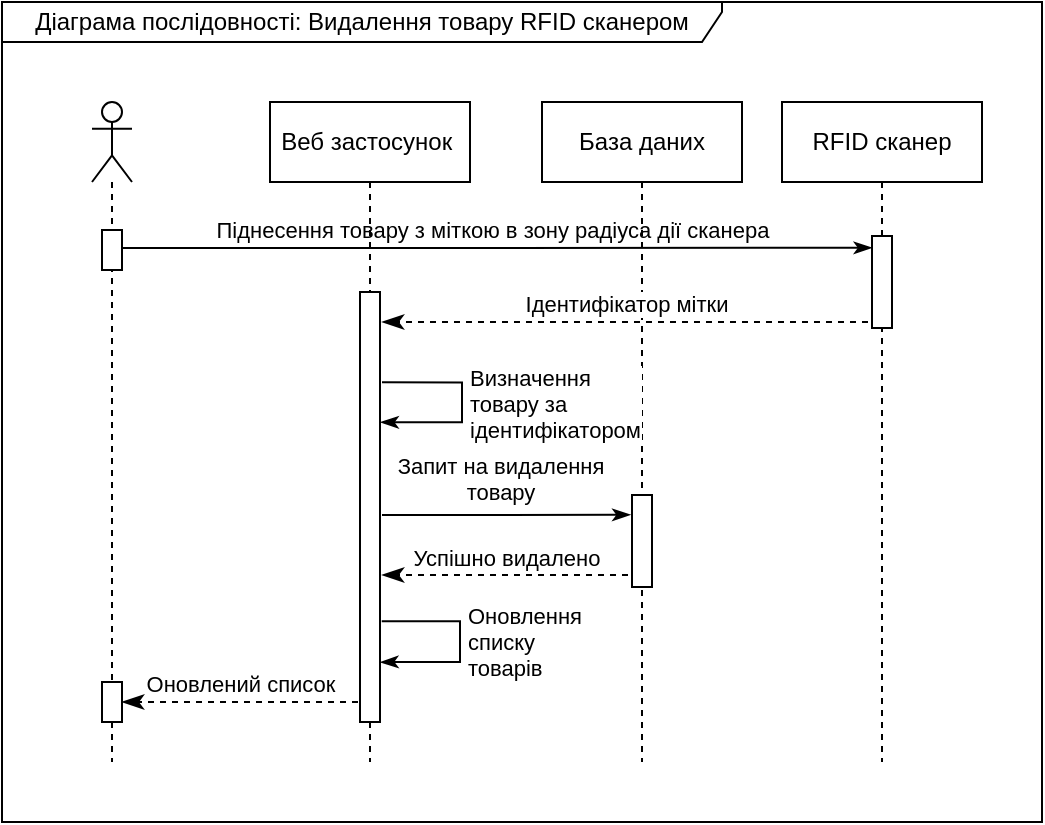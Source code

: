 <mxfile version="12.3.0" type="device" pages="1"><diagram id="11mvGvtaKFrbVYMu2Vqn" name="Page-1"><mxGraphModel dx="1426" dy="299" grid="1" gridSize="10" guides="1" tooltips="1" connect="1" arrows="1" fold="1" page="1" pageScale="1" pageWidth="827" pageHeight="1169" math="0" shadow="0"><root><mxCell id="0"/><mxCell id="1" parent="0"/><mxCell id="BQjHS3zT5pgYZVOOXINB-1" value="Діаграма послідовності: Видалення товару RFID&amp;nbsp;сканером" style="shape=umlFrame;whiteSpace=wrap;html=1;width=360;height=20;" parent="1" vertex="1"><mxGeometry x="-90" y="20" width="520" height="410" as="geometry"/></mxCell><mxCell id="BQjHS3zT5pgYZVOOXINB-19" value="&lt;div style=&quot;text-align: left&quot;&gt;Піднесення товару з міткою в зону радіуса дії сканера&lt;/div&gt;" style="html=1;verticalAlign=bottom;endArrow=classicThin;endFill=1;entryX=-0.007;entryY=0.128;entryDx=0;entryDy=0;entryPerimeter=0;" parent="1" edge="1" target="BQjHS3zT5pgYZVOOXINB-31"><mxGeometry width="80" relative="1" as="geometry"><mxPoint x="-35.333" y="143" as="sourcePoint"/><mxPoint x="340" y="143" as="targetPoint"/><Array as="points"><mxPoint x="10" y="143"/><mxPoint x="60" y="143"/></Array></mxGeometry></mxCell><mxCell id="BQjHS3zT5pgYZVOOXINB-2" value="Веб застосунок&amp;nbsp;" style="shape=umlLifeline;perimeter=lifelinePerimeter;whiteSpace=wrap;html=1;container=1;collapsible=0;recursiveResize=0;outlineConnect=0;" parent="1" vertex="1"><mxGeometry x="44" y="70" width="100" height="330" as="geometry"/></mxCell><mxCell id="BQjHS3zT5pgYZVOOXINB-29" value="" style="html=1;points=[];perimeter=orthogonalPerimeter;" parent="BQjHS3zT5pgYZVOOXINB-2" vertex="1"><mxGeometry x="45" y="95" width="10" height="215" as="geometry"/></mxCell><mxCell id="BQjHS3zT5pgYZVOOXINB-5" value="RFID сканер" style="shape=umlLifeline;perimeter=lifelinePerimeter;whiteSpace=wrap;html=1;container=1;collapsible=0;recursiveResize=0;outlineConnect=0;" parent="1" vertex="1"><mxGeometry x="300" y="70" width="100" height="330" as="geometry"/></mxCell><mxCell id="BQjHS3zT5pgYZVOOXINB-31" value="" style="html=1;points=[];perimeter=orthogonalPerimeter;" parent="BQjHS3zT5pgYZVOOXINB-5" vertex="1"><mxGeometry x="45" y="67" width="10" height="46" as="geometry"/></mxCell><mxCell id="BQjHS3zT5pgYZVOOXINB-8" value="База даних" style="shape=umlLifeline;perimeter=lifelinePerimeter;whiteSpace=wrap;html=1;container=1;collapsible=0;recursiveResize=0;outlineConnect=0;" parent="1" vertex="1"><mxGeometry x="180" y="70" width="100" height="330" as="geometry"/></mxCell><mxCell id="BQjHS3zT5pgYZVOOXINB-12" value="" style="html=1;points=[];perimeter=orthogonalPerimeter;" parent="BQjHS3zT5pgYZVOOXINB-8" vertex="1"><mxGeometry x="45" y="196.5" width="10" height="46" as="geometry"/></mxCell><mxCell id="BQjHS3zT5pgYZVOOXINB-14" value="Успішно видалено" style="html=1;verticalAlign=bottom;endArrow=classicThin;dashed=1;endSize=8;exitX=-0.2;exitY=0.87;exitDx=0;exitDy=0;exitPerimeter=0;endFill=1;" parent="1" source="BQjHS3zT5pgYZVOOXINB-12" edge="1"><mxGeometry relative="1" as="geometry"><mxPoint x="100" y="306.5" as="targetPoint"/></mxGeometry></mxCell><mxCell id="BQjHS3zT5pgYZVOOXINB-16" value="" style="shape=umlLifeline;participant=umlActor;perimeter=lifelinePerimeter;whiteSpace=wrap;html=1;container=1;collapsible=0;recursiveResize=0;verticalAlign=top;spacingTop=36;labelBackgroundColor=#ffffff;outlineConnect=0;" parent="1" vertex="1"><mxGeometry x="-45" y="70" width="20" height="330" as="geometry"/></mxCell><mxCell id="BQjHS3zT5pgYZVOOXINB-32" value="" style="html=1;points=[];perimeter=orthogonalPerimeter;" parent="BQjHS3zT5pgYZVOOXINB-16" vertex="1"><mxGeometry x="5" y="64" width="10" height="20" as="geometry"/></mxCell><mxCell id="wTmuOk-QpJyejT11eE-d-2" value="" style="html=1;points=[];perimeter=orthogonalPerimeter;" vertex="1" parent="BQjHS3zT5pgYZVOOXINB-16"><mxGeometry x="5" y="290" width="10" height="20" as="geometry"/></mxCell><mxCell id="BQjHS3zT5pgYZVOOXINB-36" value="Ідентифікатор мітки" style="html=1;verticalAlign=bottom;endArrow=classicThin;dashed=1;endSize=8;exitX=-0.2;exitY=0.87;exitDx=0;exitDy=0;exitPerimeter=0;endFill=1;" parent="1" edge="1"><mxGeometry relative="1" as="geometry"><mxPoint x="100" y="180" as="targetPoint"/><mxPoint x="343" y="180.02" as="sourcePoint"/></mxGeometry></mxCell><mxCell id="BQjHS3zT5pgYZVOOXINB-37" value="Запит на видалення &lt;br&gt;товару" style="html=1;verticalAlign=bottom;endArrow=classicThin;entryX=0.119;entryY=0.624;entryDx=0;entryDy=0;entryPerimeter=0;endFill=1;" parent="1" edge="1"><mxGeometry x="-0.049" y="2" width="80" relative="1" as="geometry"><mxPoint x="100" y="276.5" as="sourcePoint"/><mxPoint x="224.19" y="276.42" as="targetPoint"/><mxPoint as="offset"/></mxGeometry></mxCell><mxCell id="BQjHS3zT5pgYZVOOXINB-38" value="&lt;span style=&quot;text-align: center&quot;&gt;Визначення&amp;nbsp;&lt;/span&gt;&lt;span style=&quot;text-align: center&quot;&gt;&lt;br&gt;товару за &lt;br&gt;ідентифікатором&lt;br&gt;&lt;/span&gt;" style="edgeStyle=orthogonalEdgeStyle;html=1;align=left;spacingLeft=2;endArrow=classicThin;rounded=0;endFill=1;entryX=1.029;entryY=0.303;entryDx=0;entryDy=0;entryPerimeter=0;" parent="1" edge="1" target="BQjHS3zT5pgYZVOOXINB-29"><mxGeometry relative="1" as="geometry"><mxPoint x="100" y="210.167" as="sourcePoint"/><Array as="points"><mxPoint x="140" y="210"/><mxPoint x="140" y="230"/></Array><mxPoint x="105" y="230.167" as="targetPoint"/></mxGeometry></mxCell><mxCell id="wTmuOk-QpJyejT11eE-d-3" value="Оновлений список" style="html=1;verticalAlign=bottom;endArrow=classicThin;dashed=1;endSize=8;exitX=-0.2;exitY=0.87;exitDx=0;exitDy=0;exitPerimeter=0;endFill=1;" edge="1" parent="1" target="wTmuOk-QpJyejT11eE-d-2"><mxGeometry relative="1" as="geometry"><mxPoint x="-35" y="370" as="targetPoint"/><mxPoint x="88" y="370.02" as="sourcePoint"/></mxGeometry></mxCell><mxCell id="wTmuOk-QpJyejT11eE-d-4" value="Оновлення &lt;br&gt;списку &lt;br&gt;товарів" style="edgeStyle=orthogonalEdgeStyle;html=1;align=left;spacingLeft=2;endArrow=classicThin;rounded=0;endFill=1;entryX=1.017;entryY=0.861;entryDx=0;entryDy=0;entryPerimeter=0;" edge="1" parent="1" target="BQjHS3zT5pgYZVOOXINB-29"><mxGeometry relative="1" as="geometry"><mxPoint x="99.857" y="329.571" as="sourcePoint"/><Array as="points"><mxPoint x="139" y="330"/><mxPoint x="139" y="350"/><mxPoint x="104" y="350"/></Array><mxPoint x="104" y="350" as="targetPoint"/></mxGeometry></mxCell></root></mxGraphModel></diagram></mxfile>